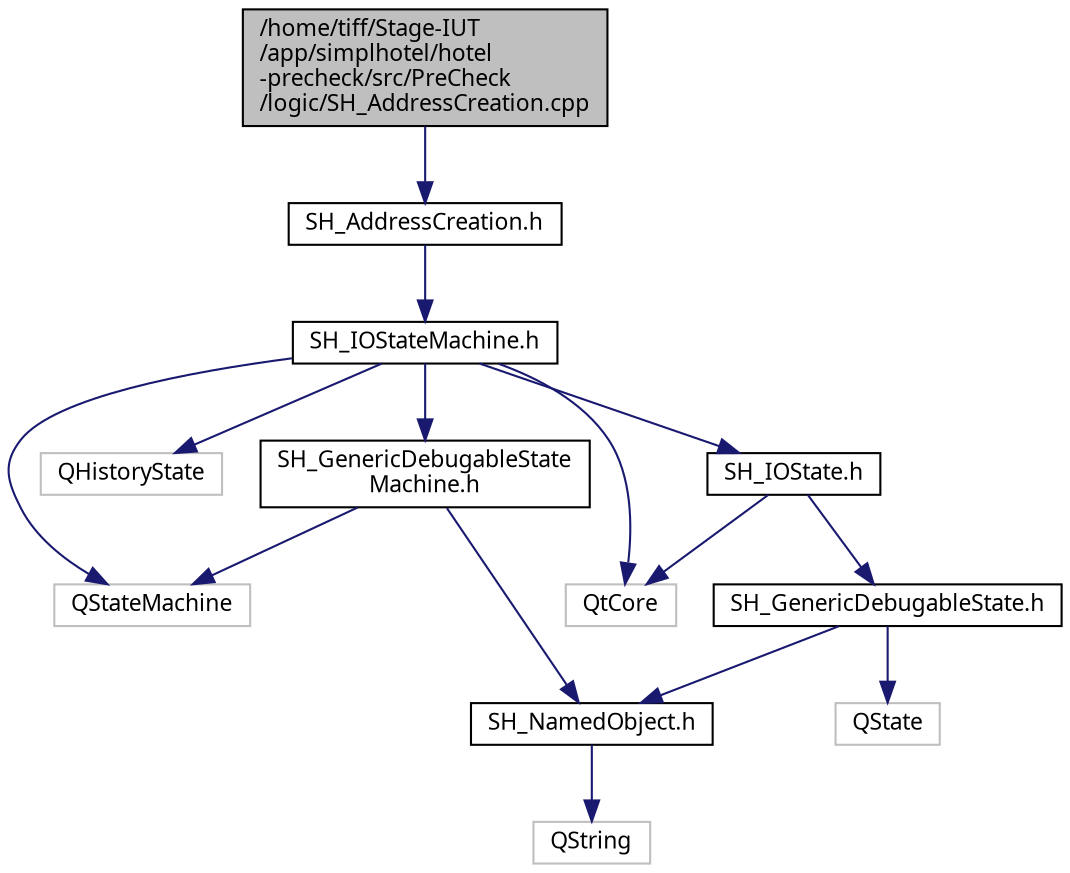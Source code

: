 digraph "/home/tiff/Stage-IUT/app/simplhotel/hotel-precheck/src/PreCheck/logic/SH_AddressCreation.cpp"
{
 // INTERACTIVE_SVG=YES
  bgcolor="transparent";
  edge [fontname="Verdana",fontsize="11",labelfontname="Verdana",labelfontsize="11"];
  node [fontname="Verdana",fontsize="11",shape=record];
  Node1 [label="/home/tiff/Stage-IUT\l/app/simplhotel/hotel\l-precheck/src/PreCheck\l/logic/SH_AddressCreation.cpp",height=0.2,width=0.4,color="black", fillcolor="grey75", style="filled" fontcolor="black"];
  Node1 -> Node2 [color="midnightblue",fontsize="11",style="solid",fontname="Verdana"];
  Node2 [label="SH_AddressCreation.h",height=0.2,width=0.4,color="black",URL="$SH__AddressCreation_8h.html"];
  Node2 -> Node3 [color="midnightblue",fontsize="11",style="solid",fontname="Verdana"];
  Node3 [label="SH_IOStateMachine.h",height=0.2,width=0.4,color="black",URL="$SH__IOStateMachine_8h.html"];
  Node3 -> Node4 [color="midnightblue",fontsize="11",style="solid",fontname="Verdana"];
  Node4 [label="QStateMachine",height=0.2,width=0.4,color="grey75"];
  Node3 -> Node5 [color="midnightblue",fontsize="11",style="solid",fontname="Verdana"];
  Node5 [label="QHistoryState",height=0.2,width=0.4,color="grey75"];
  Node3 -> Node6 [color="midnightblue",fontsize="11",style="solid",fontname="Verdana"];
  Node6 [label="QtCore",height=0.2,width=0.4,color="grey75"];
  Node3 -> Node7 [color="midnightblue",fontsize="11",style="solid",fontname="Verdana"];
  Node7 [label="SH_GenericDebugableState\lMachine.h",height=0.2,width=0.4,color="black",URL="$SH__GenericDebugableStateMachine_8h.html"];
  Node7 -> Node4 [color="midnightblue",fontsize="11",style="solid",fontname="Verdana"];
  Node7 -> Node8 [color="midnightblue",fontsize="11",style="solid",fontname="Verdana"];
  Node8 [label="SH_NamedObject.h",height=0.2,width=0.4,color="black",URL="$SH__NamedObject_8h.html"];
  Node8 -> Node9 [color="midnightblue",fontsize="11",style="solid",fontname="Verdana"];
  Node9 [label="QString",height=0.2,width=0.4,color="grey75"];
  Node3 -> Node10 [color="midnightblue",fontsize="11",style="solid",fontname="Verdana"];
  Node10 [label="SH_IOState.h",height=0.2,width=0.4,color="black",URL="$SH__IOState_8h.html"];
  Node10 -> Node11 [color="midnightblue",fontsize="11",style="solid",fontname="Verdana"];
  Node11 [label="SH_GenericDebugableState.h",height=0.2,width=0.4,color="black",URL="$SH__GenericDebugableState_8h.html"];
  Node11 -> Node12 [color="midnightblue",fontsize="11",style="solid",fontname="Verdana"];
  Node12 [label="QState",height=0.2,width=0.4,color="grey75"];
  Node11 -> Node8 [color="midnightblue",fontsize="11",style="solid",fontname="Verdana"];
  Node10 -> Node6 [color="midnightblue",fontsize="11",style="solid",fontname="Verdana"];
}

